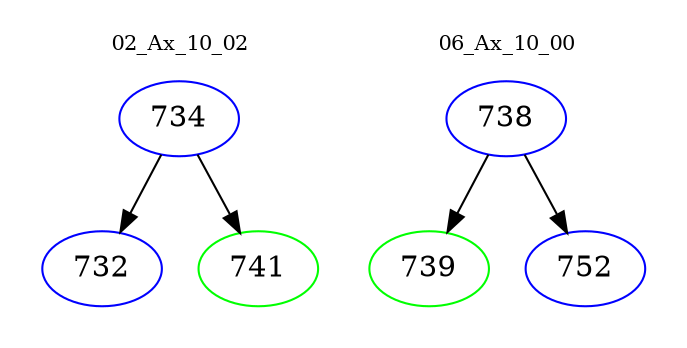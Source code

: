 digraph{
subgraph cluster_0 {
color = white
label = "02_Ax_10_02";
fontsize=10;
T0_734 [label="734", color="blue"]
T0_734 -> T0_732 [color="black"]
T0_732 [label="732", color="blue"]
T0_734 -> T0_741 [color="black"]
T0_741 [label="741", color="green"]
}
subgraph cluster_1 {
color = white
label = "06_Ax_10_00";
fontsize=10;
T1_738 [label="738", color="blue"]
T1_738 -> T1_739 [color="black"]
T1_739 [label="739", color="green"]
T1_738 -> T1_752 [color="black"]
T1_752 [label="752", color="blue"]
}
}
